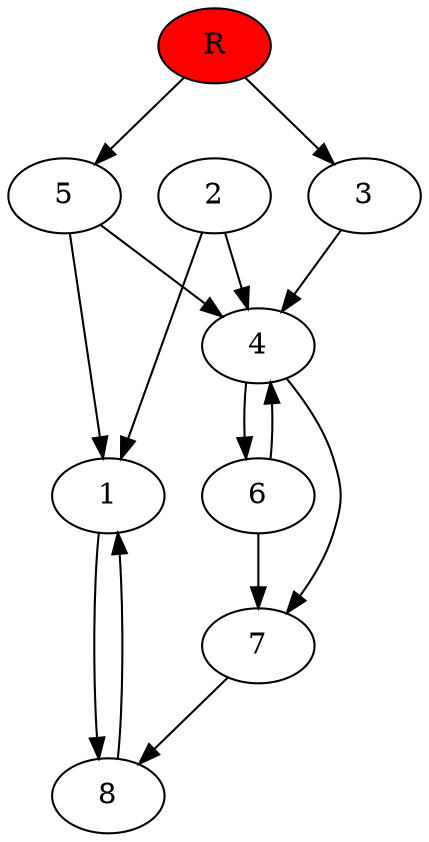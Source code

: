 digraph prb31462 {
	1
	2
	3
	4
	5
	6
	7
	8
	R [fillcolor="#ff0000" style=filled]
	1 -> 8
	2 -> 1
	2 -> 4
	3 -> 4
	4 -> 6
	4 -> 7
	5 -> 1
	5 -> 4
	6 -> 4
	6 -> 7
	7 -> 8
	8 -> 1
	R -> 3
	R -> 5
}
